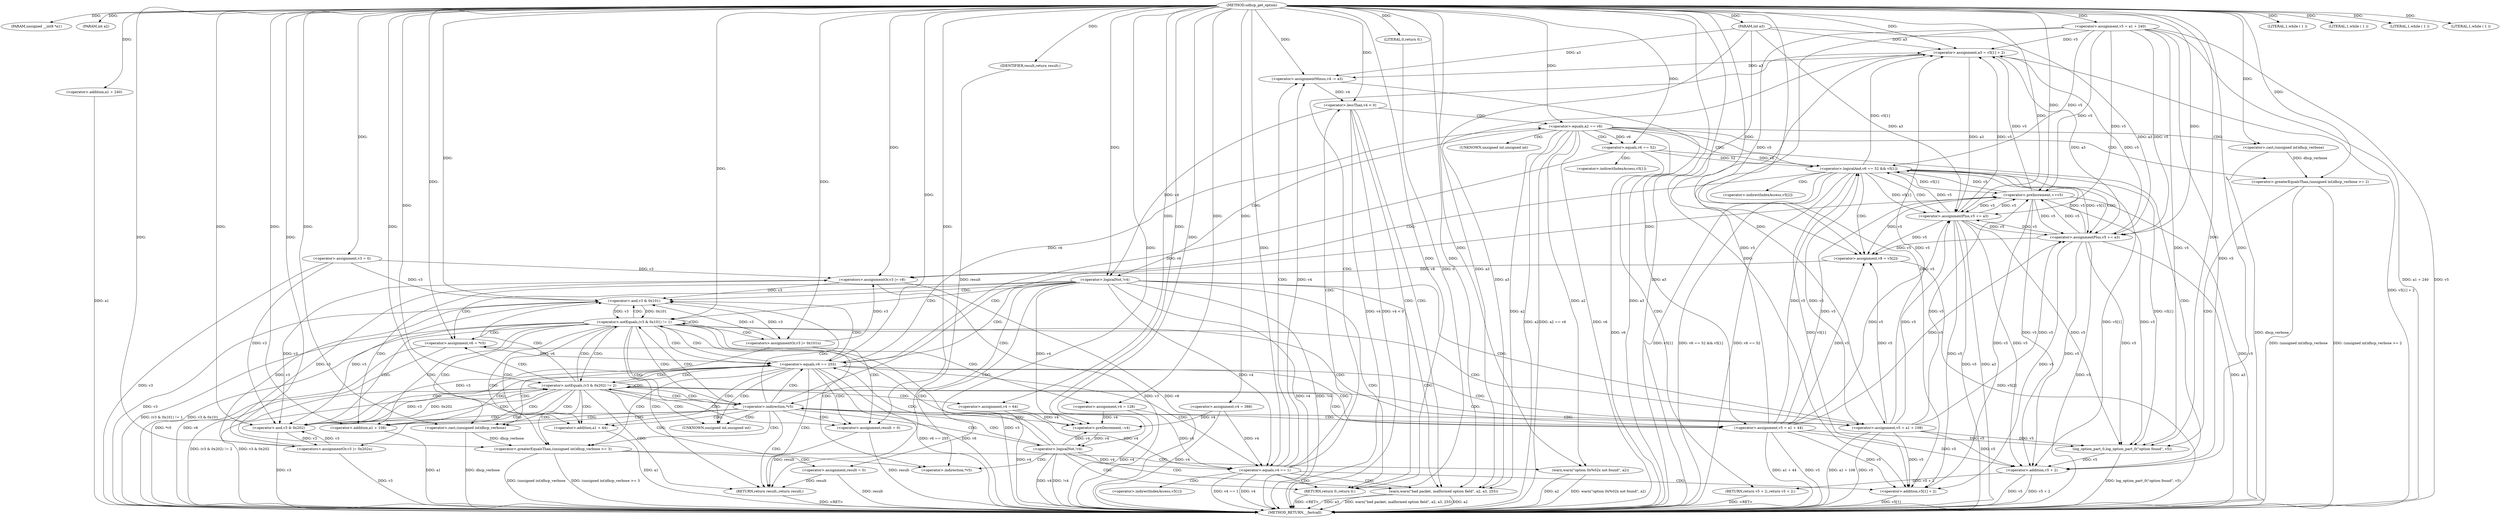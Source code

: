 digraph udhcp_get_option {  
"1000107" [label = "(METHOD,udhcp_get_option)" ]
"1000291" [label = "(METHOD_RETURN,__fastcall)" ]
"1000108" [label = "(PARAM,unsigned __int8 *a1)" ]
"1000109" [label = "(PARAM,int a2)" ]
"1000110" [label = "(PARAM,int a3)" ]
"1000118" [label = "(<operator>.assignment,v3 = 0)" ]
"1000121" [label = "(<operator>.assignment,v4 = 388)" ]
"1000124" [label = "(<operator>.assignment,v5 = a1 + 240)" ]
"1000126" [label = "(<operator>.addition,a1 + 240)" ]
"1000130" [label = "(LITERAL,1,while ( 1 ))" ]
"1000133" [label = "(LITERAL,1,while ( 1 ))" ]
"1000136" [label = "(LITERAL,1,while ( 1 ))" ]
"1000139" [label = "(LITERAL,1,while ( 1 ))" ]
"1000141" [label = "(<operator>.assignment,v6 = *v5)" ]
"1000149" [label = "(<operator>.preDecrement,--v4)" ]
"1000151" [label = "(<operator>.preIncrement,++v5)" ]
"1000154" [label = "(<operator>.logicalNot,!v4)" ]
"1000158" [label = "(<operator>.equals,v6 == 255)" ]
"1000163" [label = "(<operator>.equals,v4 == 1)" ]
"1000167" [label = "(<operator>.assignment,a3 = v5[1] + 2)" ]
"1000169" [label = "(<operator>.addition,v5[1] + 2)" ]
"1000174" [label = "(<operator>.assignmentMinus,v4 -= a3)" ]
"1000178" [label = "(<operator>.lessThan,v4 < 0)" ]
"1000183" [label = "(<operator>.equals,a2 == v6)" ]
"1000188" [label = "(<operator>.greaterEqualsThan,(unsigned int)dhcp_verbose >= 2)" ]
"1000189" [label = "(<operator>.cast,(unsigned int)dhcp_verbose)" ]
"1000193" [label = "(log_option_part_0,log_option_part_0(\"option found\", v5))" ]
"1000196" [label = "(RETURN,return v5 + 2;,return v5 + 2;)" ]
"1000197" [label = "(<operator>.addition,v5 + 2)" ]
"1000201" [label = "(<operator>.logicalAnd,v6 == 52 && v5[1])" ]
"1000202" [label = "(<operator>.equals,v6 == 52)" ]
"1000209" [label = "(<operator>.assignment,v8 = v5[2])" ]
"1000214" [label = "(<operator>.assignmentPlus,v5 += a3)" ]
"1000217" [label = "(<operators>.assignmentOr,v3 |= v8)" ]
"1000222" [label = "(<operator>.assignmentPlus,v5 += a3)" ]
"1000226" [label = "(<operator>.logicalNot,!v4)" ]
"1000230" [label = "(warn,warn(\"bad packet, malformed option field\", a2, a3, 255))" ]
"1000235" [label = "(RETURN,return 0;,return 0;)" ]
"1000236" [label = "(LITERAL,0,return 0;)" ]
"1000237" [label = "(<operator>.assignment,v5 = a1 + 108)" ]
"1000239" [label = "(<operator>.addition,a1 + 108)" ]
"1000243" [label = "(<operator>.notEquals,(v3 & 0x101) != 1)" ]
"1000244" [label = "(<operator>.and,v3 & 0x101)" ]
"1000249" [label = "(<operators>.assignmentOr,v3 |= 0x101u)" ]
"1000252" [label = "(<operator>.assignment,v4 = 128)" ]
"1000255" [label = "(<operator>.assignment,v5 = a1 + 44)" ]
"1000257" [label = "(<operator>.addition,a1 + 44)" ]
"1000261" [label = "(<operator>.notEquals,(v3 & 0x202) != 2)" ]
"1000262" [label = "(<operator>.and,v3 & 0x202)" ]
"1000267" [label = "(<operators>.assignmentOr,v3 |= 0x202u)" ]
"1000270" [label = "(<operator>.assignment,v4 = 64)" ]
"1000273" [label = "(<operator>.assignment,result = 0)" ]
"1000277" [label = "(<operator>.greaterEqualsThan,(unsigned int)dhcp_verbose >= 3)" ]
"1000278" [label = "(<operator>.cast,(unsigned int)dhcp_verbose)" ]
"1000283" [label = "(warn,warn(\"option 0x%02x not found\", a2))" ]
"1000286" [label = "(<operator>.assignment,result = 0)" ]
"1000289" [label = "(RETURN,return result;,return result;)" ]
"1000290" [label = "(IDENTIFIER,result,return result;)" ]
"1000143" [label = "(<operator>.indirection,*v5)" ]
"1000146" [label = "(<operator>.indirection,*v5)" ]
"1000170" [label = "(<operator>.indirectIndexAccess,v5[1])" ]
"1000190" [label = "(UNKNOWN,unsigned int,unsigned int)" ]
"1000205" [label = "(<operator>.indirectIndexAccess,v5[1])" ]
"1000211" [label = "(<operator>.indirectIndexAccess,v5[2])" ]
"1000279" [label = "(UNKNOWN,unsigned int,unsigned int)" ]
  "1000277" -> "1000291"  [ label = "DDG: (unsigned int)dhcp_verbose"] 
  "1000163" -> "1000291"  [ label = "DDG: v4"] 
  "1000243" -> "1000291"  [ label = "DDG: (v3 & 0x101) != 1"] 
  "1000217" -> "1000291"  [ label = "DDG: v3"] 
  "1000141" -> "1000291"  [ label = "DDG: *v5"] 
  "1000201" -> "1000291"  [ label = "DDG: v5[1]"] 
  "1000189" -> "1000291"  [ label = "DDG: dhcp_verbose"] 
  "1000202" -> "1000291"  [ label = "DDG: v6"] 
  "1000126" -> "1000291"  [ label = "DDG: a1"] 
  "1000163" -> "1000291"  [ label = "DDG: v4 == 1"] 
  "1000222" -> "1000291"  [ label = "DDG: v5"] 
  "1000188" -> "1000291"  [ label = "DDG: (unsigned int)dhcp_verbose"] 
  "1000237" -> "1000291"  [ label = "DDG: a1 + 108"] 
  "1000243" -> "1000291"  [ label = "DDG: v3 & 0x101"] 
  "1000230" -> "1000291"  [ label = "DDG: a3"] 
  "1000121" -> "1000291"  [ label = "DDG: v4"] 
  "1000257" -> "1000291"  [ label = "DDG: a1"] 
  "1000141" -> "1000291"  [ label = "DDG: v6"] 
  "1000183" -> "1000291"  [ label = "DDG: a2"] 
  "1000178" -> "1000291"  [ label = "DDG: v4 < 0"] 
  "1000230" -> "1000291"  [ label = "DDG: warn(\"bad packet, malformed option field\", a2, a3, 255)"] 
  "1000209" -> "1000291"  [ label = "DDG: v5[2]"] 
  "1000151" -> "1000291"  [ label = "DDG: v5"] 
  "1000255" -> "1000291"  [ label = "DDG: v5"] 
  "1000273" -> "1000291"  [ label = "DDG: result"] 
  "1000283" -> "1000291"  [ label = "DDG: warn(\"option 0x%02x not found\", a2)"] 
  "1000118" -> "1000291"  [ label = "DDG: v3"] 
  "1000226" -> "1000291"  [ label = "DDG: v4"] 
  "1000226" -> "1000291"  [ label = "DDG: !v4"] 
  "1000110" -> "1000291"  [ label = "DDG: a3"] 
  "1000249" -> "1000291"  [ label = "DDG: v3"] 
  "1000267" -> "1000291"  [ label = "DDG: v3"] 
  "1000183" -> "1000291"  [ label = "DDG: a2 == v6"] 
  "1000222" -> "1000291"  [ label = "DDG: a3"] 
  "1000252" -> "1000291"  [ label = "DDG: v4"] 
  "1000154" -> "1000291"  [ label = "DDG: v4"] 
  "1000158" -> "1000291"  [ label = "DDG: v6 == 255"] 
  "1000214" -> "1000291"  [ label = "DDG: v5"] 
  "1000277" -> "1000291"  [ label = "DDG: (unsigned int)dhcp_verbose >= 3"] 
  "1000270" -> "1000291"  [ label = "DDG: v4"] 
  "1000262" -> "1000291"  [ label = "DDG: v3"] 
  "1000158" -> "1000291"  [ label = "DDG: v6"] 
  "1000230" -> "1000291"  [ label = "DDG: a2"] 
  "1000183" -> "1000291"  [ label = "DDG: v6"] 
  "1000193" -> "1000291"  [ label = "DDG: log_option_part_0(\"option found\", v5)"] 
  "1000261" -> "1000291"  [ label = "DDG: (v3 & 0x202) != 2"] 
  "1000169" -> "1000291"  [ label = "DDG: v5[1]"] 
  "1000286" -> "1000291"  [ label = "DDG: result"] 
  "1000197" -> "1000291"  [ label = "DDG: v5"] 
  "1000255" -> "1000291"  [ label = "DDG: a1 + 44"] 
  "1000188" -> "1000291"  [ label = "DDG: (unsigned int)dhcp_verbose >= 2"] 
  "1000124" -> "1000291"  [ label = "DDG: a1 + 240"] 
  "1000124" -> "1000291"  [ label = "DDG: v5"] 
  "1000278" -> "1000291"  [ label = "DDG: dhcp_verbose"] 
  "1000201" -> "1000291"  [ label = "DDG: v6 == 52 && v5[1]"] 
  "1000174" -> "1000291"  [ label = "DDG: a3"] 
  "1000178" -> "1000291"  [ label = "DDG: v4"] 
  "1000167" -> "1000291"  [ label = "DDG: v5[1] + 2"] 
  "1000214" -> "1000291"  [ label = "DDG: a3"] 
  "1000237" -> "1000291"  [ label = "DDG: v5"] 
  "1000261" -> "1000291"  [ label = "DDG: v3 & 0x202"] 
  "1000201" -> "1000291"  [ label = "DDG: v6 == 52"] 
  "1000197" -> "1000291"  [ label = "DDG: v5 + 2"] 
  "1000154" -> "1000291"  [ label = "DDG: !v4"] 
  "1000239" -> "1000291"  [ label = "DDG: a1"] 
  "1000244" -> "1000291"  [ label = "DDG: v3"] 
  "1000283" -> "1000291"  [ label = "DDG: a2"] 
  "1000217" -> "1000291"  [ label = "DDG: v8"] 
  "1000235" -> "1000291"  [ label = "DDG: <RET>"] 
  "1000289" -> "1000291"  [ label = "DDG: <RET>"] 
  "1000196" -> "1000291"  [ label = "DDG: <RET>"] 
  "1000107" -> "1000108"  [ label = "DDG: "] 
  "1000107" -> "1000109"  [ label = "DDG: "] 
  "1000107" -> "1000110"  [ label = "DDG: "] 
  "1000107" -> "1000118"  [ label = "DDG: "] 
  "1000107" -> "1000121"  [ label = "DDG: "] 
  "1000107" -> "1000124"  [ label = "DDG: "] 
  "1000107" -> "1000126"  [ label = "DDG: "] 
  "1000107" -> "1000130"  [ label = "DDG: "] 
  "1000107" -> "1000133"  [ label = "DDG: "] 
  "1000107" -> "1000136"  [ label = "DDG: "] 
  "1000107" -> "1000139"  [ label = "DDG: "] 
  "1000107" -> "1000141"  [ label = "DDG: "] 
  "1000121" -> "1000149"  [ label = "DDG: v4"] 
  "1000226" -> "1000149"  [ label = "DDG: v4"] 
  "1000270" -> "1000149"  [ label = "DDG: v4"] 
  "1000252" -> "1000149"  [ label = "DDG: v4"] 
  "1000154" -> "1000149"  [ label = "DDG: v4"] 
  "1000107" -> "1000149"  [ label = "DDG: "] 
  "1000201" -> "1000151"  [ label = "DDG: v5[1]"] 
  "1000222" -> "1000151"  [ label = "DDG: v5"] 
  "1000255" -> "1000151"  [ label = "DDG: v5"] 
  "1000214" -> "1000151"  [ label = "DDG: v5"] 
  "1000124" -> "1000151"  [ label = "DDG: v5"] 
  "1000237" -> "1000151"  [ label = "DDG: v5"] 
  "1000107" -> "1000151"  [ label = "DDG: "] 
  "1000149" -> "1000154"  [ label = "DDG: v4"] 
  "1000107" -> "1000154"  [ label = "DDG: "] 
  "1000202" -> "1000158"  [ label = "DDG: v6"] 
  "1000141" -> "1000158"  [ label = "DDG: v6"] 
  "1000107" -> "1000158"  [ label = "DDG: "] 
  "1000121" -> "1000163"  [ label = "DDG: v4"] 
  "1000226" -> "1000163"  [ label = "DDG: v4"] 
  "1000270" -> "1000163"  [ label = "DDG: v4"] 
  "1000252" -> "1000163"  [ label = "DDG: v4"] 
  "1000154" -> "1000163"  [ label = "DDG: v4"] 
  "1000107" -> "1000163"  [ label = "DDG: "] 
  "1000201" -> "1000167"  [ label = "DDG: v5[1]"] 
  "1000222" -> "1000167"  [ label = "DDG: v5"] 
  "1000151" -> "1000167"  [ label = "DDG: v5"] 
  "1000255" -> "1000167"  [ label = "DDG: v5"] 
  "1000214" -> "1000167"  [ label = "DDG: v5"] 
  "1000124" -> "1000167"  [ label = "DDG: v5"] 
  "1000237" -> "1000167"  [ label = "DDG: v5"] 
  "1000107" -> "1000167"  [ label = "DDG: "] 
  "1000110" -> "1000167"  [ label = "DDG: a3"] 
  "1000201" -> "1000169"  [ label = "DDG: v5[1]"] 
  "1000222" -> "1000169"  [ label = "DDG: v5"] 
  "1000151" -> "1000169"  [ label = "DDG: v5"] 
  "1000255" -> "1000169"  [ label = "DDG: v5"] 
  "1000214" -> "1000169"  [ label = "DDG: v5"] 
  "1000124" -> "1000169"  [ label = "DDG: v5"] 
  "1000237" -> "1000169"  [ label = "DDG: v5"] 
  "1000107" -> "1000169"  [ label = "DDG: "] 
  "1000167" -> "1000174"  [ label = "DDG: a3"] 
  "1000110" -> "1000174"  [ label = "DDG: a3"] 
  "1000107" -> "1000174"  [ label = "DDG: "] 
  "1000163" -> "1000174"  [ label = "DDG: v4"] 
  "1000174" -> "1000178"  [ label = "DDG: v4"] 
  "1000107" -> "1000178"  [ label = "DDG: "] 
  "1000107" -> "1000183"  [ label = "DDG: "] 
  "1000158" -> "1000183"  [ label = "DDG: v6"] 
  "1000189" -> "1000188"  [ label = "DDG: dhcp_verbose"] 
  "1000107" -> "1000189"  [ label = "DDG: "] 
  "1000107" -> "1000188"  [ label = "DDG: "] 
  "1000107" -> "1000193"  [ label = "DDG: "] 
  "1000222" -> "1000193"  [ label = "DDG: v5"] 
  "1000151" -> "1000193"  [ label = "DDG: v5"] 
  "1000255" -> "1000193"  [ label = "DDG: v5"] 
  "1000214" -> "1000193"  [ label = "DDG: v5"] 
  "1000124" -> "1000193"  [ label = "DDG: v5"] 
  "1000237" -> "1000193"  [ label = "DDG: v5"] 
  "1000201" -> "1000193"  [ label = "DDG: v5[1]"] 
  "1000197" -> "1000196"  [ label = "DDG: v5 + 2"] 
  "1000222" -> "1000197"  [ label = "DDG: v5"] 
  "1000151" -> "1000197"  [ label = "DDG: v5"] 
  "1000255" -> "1000197"  [ label = "DDG: v5"] 
  "1000214" -> "1000197"  [ label = "DDG: v5"] 
  "1000124" -> "1000197"  [ label = "DDG: v5"] 
  "1000237" -> "1000197"  [ label = "DDG: v5"] 
  "1000193" -> "1000197"  [ label = "DDG: v5"] 
  "1000107" -> "1000197"  [ label = "DDG: "] 
  "1000201" -> "1000197"  [ label = "DDG: v5[1]"] 
  "1000202" -> "1000201"  [ label = "DDG: v6"] 
  "1000202" -> "1000201"  [ label = "DDG: 52"] 
  "1000183" -> "1000202"  [ label = "DDG: v6"] 
  "1000107" -> "1000202"  [ label = "DDG: "] 
  "1000222" -> "1000201"  [ label = "DDG: v5"] 
  "1000151" -> "1000201"  [ label = "DDG: v5"] 
  "1000255" -> "1000201"  [ label = "DDG: v5"] 
  "1000214" -> "1000201"  [ label = "DDG: v5"] 
  "1000124" -> "1000201"  [ label = "DDG: v5"] 
  "1000237" -> "1000201"  [ label = "DDG: v5"] 
  "1000222" -> "1000209"  [ label = "DDG: v5"] 
  "1000151" -> "1000209"  [ label = "DDG: v5"] 
  "1000255" -> "1000209"  [ label = "DDG: v5"] 
  "1000214" -> "1000209"  [ label = "DDG: v5"] 
  "1000124" -> "1000209"  [ label = "DDG: v5"] 
  "1000237" -> "1000209"  [ label = "DDG: v5"] 
  "1000107" -> "1000209"  [ label = "DDG: "] 
  "1000110" -> "1000214"  [ label = "DDG: a3"] 
  "1000107" -> "1000214"  [ label = "DDG: "] 
  "1000167" -> "1000214"  [ label = "DDG: a3"] 
  "1000201" -> "1000214"  [ label = "DDG: v5[1]"] 
  "1000222" -> "1000214"  [ label = "DDG: v5"] 
  "1000151" -> "1000214"  [ label = "DDG: v5"] 
  "1000255" -> "1000214"  [ label = "DDG: v5"] 
  "1000124" -> "1000214"  [ label = "DDG: v5"] 
  "1000237" -> "1000214"  [ label = "DDG: v5"] 
  "1000209" -> "1000217"  [ label = "DDG: v8"] 
  "1000107" -> "1000217"  [ label = "DDG: "] 
  "1000118" -> "1000217"  [ label = "DDG: v3"] 
  "1000249" -> "1000217"  [ label = "DDG: v3"] 
  "1000267" -> "1000217"  [ label = "DDG: v3"] 
  "1000110" -> "1000222"  [ label = "DDG: a3"] 
  "1000107" -> "1000222"  [ label = "DDG: "] 
  "1000167" -> "1000222"  [ label = "DDG: a3"] 
  "1000201" -> "1000222"  [ label = "DDG: v5[1]"] 
  "1000151" -> "1000222"  [ label = "DDG: v5"] 
  "1000255" -> "1000222"  [ label = "DDG: v5"] 
  "1000214" -> "1000222"  [ label = "DDG: v5"] 
  "1000124" -> "1000222"  [ label = "DDG: v5"] 
  "1000237" -> "1000222"  [ label = "DDG: v5"] 
  "1000178" -> "1000226"  [ label = "DDG: v4"] 
  "1000107" -> "1000226"  [ label = "DDG: "] 
  "1000107" -> "1000230"  [ label = "DDG: "] 
  "1000183" -> "1000230"  [ label = "DDG: a2"] 
  "1000110" -> "1000230"  [ label = "DDG: a3"] 
  "1000167" -> "1000230"  [ label = "DDG: a3"] 
  "1000236" -> "1000235"  [ label = "DDG: 0"] 
  "1000107" -> "1000235"  [ label = "DDG: "] 
  "1000107" -> "1000236"  [ label = "DDG: "] 
  "1000107" -> "1000237"  [ label = "DDG: "] 
  "1000107" -> "1000239"  [ label = "DDG: "] 
  "1000244" -> "1000243"  [ label = "DDG: v3"] 
  "1000244" -> "1000243"  [ label = "DDG: 0x101"] 
  "1000217" -> "1000244"  [ label = "DDG: v3"] 
  "1000118" -> "1000244"  [ label = "DDG: v3"] 
  "1000249" -> "1000244"  [ label = "DDG: v3"] 
  "1000267" -> "1000244"  [ label = "DDG: v3"] 
  "1000107" -> "1000244"  [ label = "DDG: "] 
  "1000107" -> "1000243"  [ label = "DDG: "] 
  "1000107" -> "1000249"  [ label = "DDG: "] 
  "1000244" -> "1000249"  [ label = "DDG: v3"] 
  "1000107" -> "1000252"  [ label = "DDG: "] 
  "1000107" -> "1000255"  [ label = "DDG: "] 
  "1000107" -> "1000257"  [ label = "DDG: "] 
  "1000262" -> "1000261"  [ label = "DDG: v3"] 
  "1000262" -> "1000261"  [ label = "DDG: 0x202"] 
  "1000217" -> "1000262"  [ label = "DDG: v3"] 
  "1000118" -> "1000262"  [ label = "DDG: v3"] 
  "1000244" -> "1000262"  [ label = "DDG: v3"] 
  "1000249" -> "1000262"  [ label = "DDG: v3"] 
  "1000267" -> "1000262"  [ label = "DDG: v3"] 
  "1000107" -> "1000262"  [ label = "DDG: "] 
  "1000107" -> "1000261"  [ label = "DDG: "] 
  "1000107" -> "1000267"  [ label = "DDG: "] 
  "1000262" -> "1000267"  [ label = "DDG: v3"] 
  "1000107" -> "1000270"  [ label = "DDG: "] 
  "1000107" -> "1000273"  [ label = "DDG: "] 
  "1000278" -> "1000277"  [ label = "DDG: dhcp_verbose"] 
  "1000107" -> "1000278"  [ label = "DDG: "] 
  "1000107" -> "1000277"  [ label = "DDG: "] 
  "1000107" -> "1000283"  [ label = "DDG: "] 
  "1000183" -> "1000283"  [ label = "DDG: a2"] 
  "1000107" -> "1000286"  [ label = "DDG: "] 
  "1000290" -> "1000289"  [ label = "DDG: result"] 
  "1000273" -> "1000289"  [ label = "DDG: result"] 
  "1000286" -> "1000289"  [ label = "DDG: result"] 
  "1000107" -> "1000290"  [ label = "DDG: "] 
  "1000146" -> "1000154"  [ label = "CDG: "] 
  "1000146" -> "1000151"  [ label = "CDG: "] 
  "1000146" -> "1000149"  [ label = "CDG: "] 
  "1000146" -> "1000239"  [ label = "CDG: "] 
  "1000146" -> "1000237"  [ label = "CDG: "] 
  "1000146" -> "1000255"  [ label = "CDG: "] 
  "1000146" -> "1000244"  [ label = "CDG: "] 
  "1000146" -> "1000243"  [ label = "CDG: "] 
  "1000146" -> "1000262"  [ label = "CDG: "] 
  "1000146" -> "1000261"  [ label = "CDG: "] 
  "1000146" -> "1000257"  [ label = "CDG: "] 
  "1000146" -> "1000279"  [ label = "CDG: "] 
  "1000146" -> "1000278"  [ label = "CDG: "] 
  "1000146" -> "1000277"  [ label = "CDG: "] 
  "1000146" -> "1000273"  [ label = "CDG: "] 
  "1000146" -> "1000289"  [ label = "CDG: "] 
  "1000146" -> "1000158"  [ label = "CDG: "] 
  "1000154" -> "1000235"  [ label = "CDG: "] 
  "1000154" -> "1000230"  [ label = "CDG: "] 
  "1000154" -> "1000143"  [ label = "CDG: "] 
  "1000154" -> "1000141"  [ label = "CDG: "] 
  "1000154" -> "1000158"  [ label = "CDG: "] 
  "1000154" -> "1000146"  [ label = "CDG: "] 
  "1000158" -> "1000163"  [ label = "CDG: "] 
  "1000158" -> "1000239"  [ label = "CDG: "] 
  "1000158" -> "1000237"  [ label = "CDG: "] 
  "1000158" -> "1000255"  [ label = "CDG: "] 
  "1000158" -> "1000244"  [ label = "CDG: "] 
  "1000158" -> "1000243"  [ label = "CDG: "] 
  "1000158" -> "1000262"  [ label = "CDG: "] 
  "1000158" -> "1000261"  [ label = "CDG: "] 
  "1000158" -> "1000257"  [ label = "CDG: "] 
  "1000158" -> "1000279"  [ label = "CDG: "] 
  "1000158" -> "1000278"  [ label = "CDG: "] 
  "1000158" -> "1000277"  [ label = "CDG: "] 
  "1000158" -> "1000273"  [ label = "CDG: "] 
  "1000158" -> "1000289"  [ label = "CDG: "] 
  "1000163" -> "1000174"  [ label = "CDG: "] 
  "1000163" -> "1000170"  [ label = "CDG: "] 
  "1000163" -> "1000169"  [ label = "CDG: "] 
  "1000163" -> "1000167"  [ label = "CDG: "] 
  "1000163" -> "1000178"  [ label = "CDG: "] 
  "1000163" -> "1000235"  [ label = "CDG: "] 
  "1000163" -> "1000230"  [ label = "CDG: "] 
  "1000178" -> "1000183"  [ label = "CDG: "] 
  "1000178" -> "1000235"  [ label = "CDG: "] 
  "1000178" -> "1000230"  [ label = "CDG: "] 
  "1000183" -> "1000190"  [ label = "CDG: "] 
  "1000183" -> "1000189"  [ label = "CDG: "] 
  "1000183" -> "1000188"  [ label = "CDG: "] 
  "1000183" -> "1000202"  [ label = "CDG: "] 
  "1000183" -> "1000201"  [ label = "CDG: "] 
  "1000183" -> "1000197"  [ label = "CDG: "] 
  "1000183" -> "1000196"  [ label = "CDG: "] 
  "1000183" -> "1000226"  [ label = "CDG: "] 
  "1000188" -> "1000193"  [ label = "CDG: "] 
  "1000201" -> "1000222"  [ label = "CDG: "] 
  "1000201" -> "1000217"  [ label = "CDG: "] 
  "1000201" -> "1000214"  [ label = "CDG: "] 
  "1000201" -> "1000211"  [ label = "CDG: "] 
  "1000201" -> "1000209"  [ label = "CDG: "] 
  "1000202" -> "1000205"  [ label = "CDG: "] 
  "1000226" -> "1000235"  [ label = "CDG: "] 
  "1000226" -> "1000230"  [ label = "CDG: "] 
  "1000226" -> "1000239"  [ label = "CDG: "] 
  "1000226" -> "1000237"  [ label = "CDG: "] 
  "1000226" -> "1000244"  [ label = "CDG: "] 
  "1000226" -> "1000243"  [ label = "CDG: "] 
  "1000226" -> "1000143"  [ label = "CDG: "] 
  "1000226" -> "1000141"  [ label = "CDG: "] 
  "1000226" -> "1000158"  [ label = "CDG: "] 
  "1000226" -> "1000146"  [ label = "CDG: "] 
  "1000243" -> "1000252"  [ label = "CDG: "] 
  "1000243" -> "1000249"  [ label = "CDG: "] 
  "1000243" -> "1000255"  [ label = "CDG: "] 
  "1000243" -> "1000262"  [ label = "CDG: "] 
  "1000243" -> "1000261"  [ label = "CDG: "] 
  "1000243" -> "1000257"  [ label = "CDG: "] 
  "1000243" -> "1000279"  [ label = "CDG: "] 
  "1000243" -> "1000278"  [ label = "CDG: "] 
  "1000243" -> "1000277"  [ label = "CDG: "] 
  "1000243" -> "1000273"  [ label = "CDG: "] 
  "1000243" -> "1000289"  [ label = "CDG: "] 
  "1000243" -> "1000239"  [ label = "CDG: "] 
  "1000243" -> "1000237"  [ label = "CDG: "] 
  "1000243" -> "1000244"  [ label = "CDG: "] 
  "1000243" -> "1000243"  [ label = "CDG: "] 
  "1000243" -> "1000143"  [ label = "CDG: "] 
  "1000243" -> "1000141"  [ label = "CDG: "] 
  "1000243" -> "1000158"  [ label = "CDG: "] 
  "1000243" -> "1000146"  [ label = "CDG: "] 
  "1000261" -> "1000270"  [ label = "CDG: "] 
  "1000261" -> "1000267"  [ label = "CDG: "] 
  "1000261" -> "1000279"  [ label = "CDG: "] 
  "1000261" -> "1000278"  [ label = "CDG: "] 
  "1000261" -> "1000277"  [ label = "CDG: "] 
  "1000261" -> "1000273"  [ label = "CDG: "] 
  "1000261" -> "1000289"  [ label = "CDG: "] 
  "1000261" -> "1000255"  [ label = "CDG: "] 
  "1000261" -> "1000262"  [ label = "CDG: "] 
  "1000261" -> "1000261"  [ label = "CDG: "] 
  "1000261" -> "1000257"  [ label = "CDG: "] 
  "1000261" -> "1000239"  [ label = "CDG: "] 
  "1000261" -> "1000237"  [ label = "CDG: "] 
  "1000261" -> "1000244"  [ label = "CDG: "] 
  "1000261" -> "1000243"  [ label = "CDG: "] 
  "1000261" -> "1000143"  [ label = "CDG: "] 
  "1000261" -> "1000141"  [ label = "CDG: "] 
  "1000261" -> "1000158"  [ label = "CDG: "] 
  "1000261" -> "1000146"  [ label = "CDG: "] 
  "1000277" -> "1000286"  [ label = "CDG: "] 
  "1000277" -> "1000283"  [ label = "CDG: "] 
}

